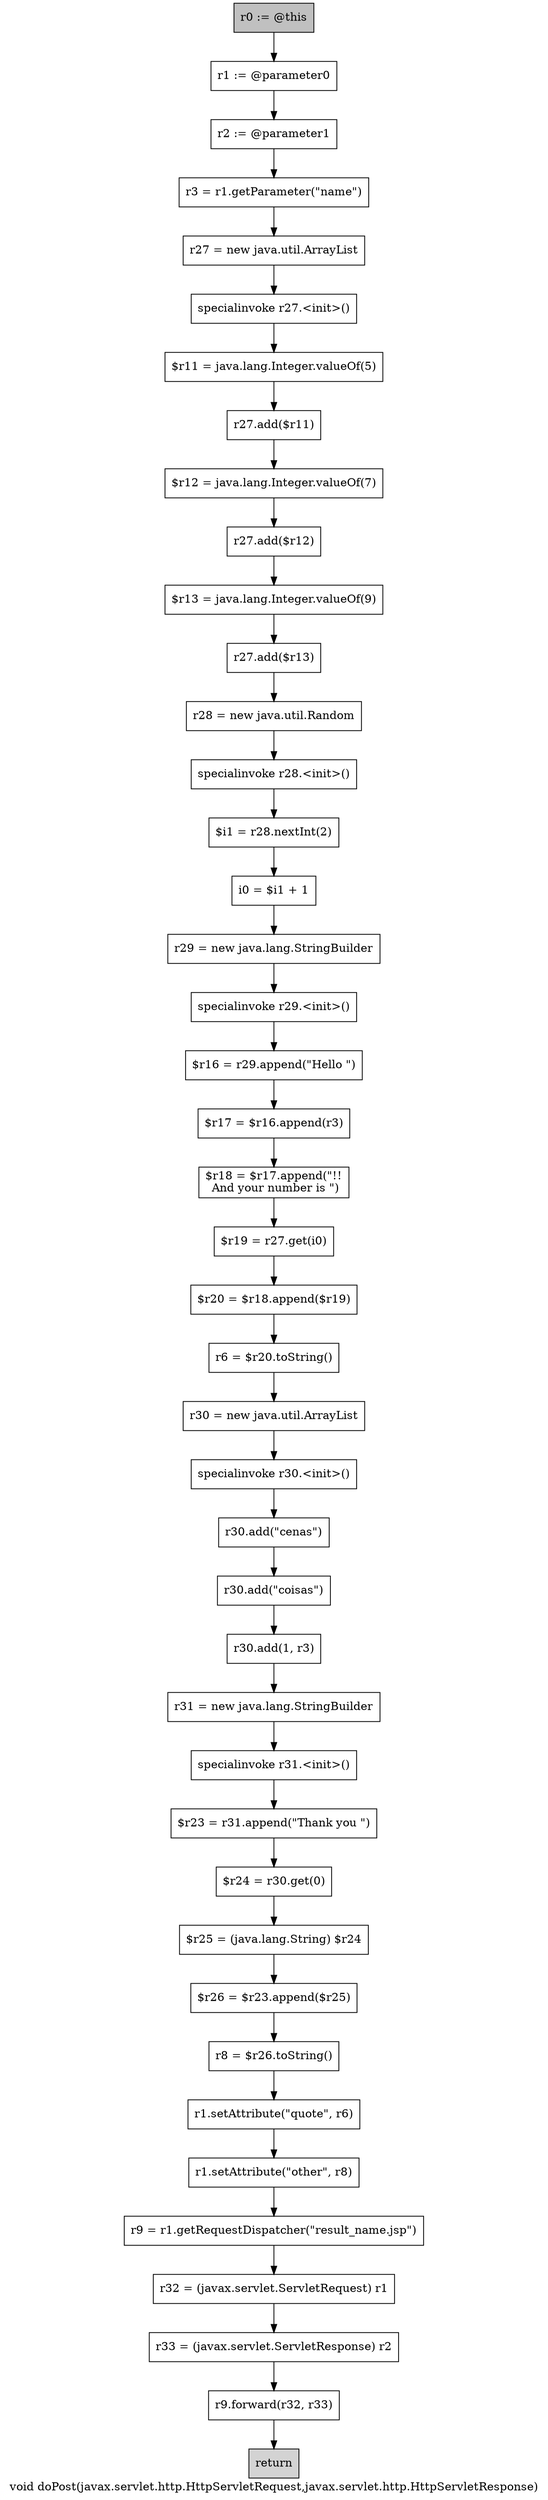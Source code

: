 digraph "void doPost(javax.servlet.http.HttpServletRequest,javax.servlet.http.HttpServletResponse)" {
    label="void doPost(javax.servlet.http.HttpServletRequest,javax.servlet.http.HttpServletResponse)";
    node [shape=box];
    "0" [style=filled,fillcolor=gray,label="r0 := @this",];
    "1" [label="r1 := @parameter0",];
    "0"->"1";
    "2" [label="r2 := @parameter1",];
    "1"->"2";
    "3" [label="r3 = r1.getParameter(\"name\")",];
    "2"->"3";
    "4" [label="r27 = new java.util.ArrayList",];
    "3"->"4";
    "5" [label="specialinvoke r27.<init>()",];
    "4"->"5";
    "6" [label="$r11 = java.lang.Integer.valueOf(5)",];
    "5"->"6";
    "7" [label="r27.add($r11)",];
    "6"->"7";
    "8" [label="$r12 = java.lang.Integer.valueOf(7)",];
    "7"->"8";
    "9" [label="r27.add($r12)",];
    "8"->"9";
    "10" [label="$r13 = java.lang.Integer.valueOf(9)",];
    "9"->"10";
    "11" [label="r27.add($r13)",];
    "10"->"11";
    "12" [label="r28 = new java.util.Random",];
    "11"->"12";
    "13" [label="specialinvoke r28.<init>()",];
    "12"->"13";
    "14" [label="$i1 = r28.nextInt(2)",];
    "13"->"14";
    "15" [label="i0 = $i1 + 1",];
    "14"->"15";
    "16" [label="r29 = new java.lang.StringBuilder",];
    "15"->"16";
    "17" [label="specialinvoke r29.<init>()",];
    "16"->"17";
    "18" [label="$r16 = r29.append(\"Hello \")",];
    "17"->"18";
    "19" [label="$r17 = $r16.append(r3)",];
    "18"->"19";
    "20" [label="$r18 = $r17.append(\"!!\n And your number is \")",];
    "19"->"20";
    "21" [label="$r19 = r27.get(i0)",];
    "20"->"21";
    "22" [label="$r20 = $r18.append($r19)",];
    "21"->"22";
    "23" [label="r6 = $r20.toString()",];
    "22"->"23";
    "24" [label="r30 = new java.util.ArrayList",];
    "23"->"24";
    "25" [label="specialinvoke r30.<init>()",];
    "24"->"25";
    "26" [label="r30.add(\"cenas\")",];
    "25"->"26";
    "27" [label="r30.add(\"coisas\")",];
    "26"->"27";
    "28" [label="r30.add(1, r3)",];
    "27"->"28";
    "29" [label="r31 = new java.lang.StringBuilder",];
    "28"->"29";
    "30" [label="specialinvoke r31.<init>()",];
    "29"->"30";
    "31" [label="$r23 = r31.append(\"Thank you \")",];
    "30"->"31";
    "32" [label="$r24 = r30.get(0)",];
    "31"->"32";
    "33" [label="$r25 = (java.lang.String) $r24",];
    "32"->"33";
    "34" [label="$r26 = $r23.append($r25)",];
    "33"->"34";
    "35" [label="r8 = $r26.toString()",];
    "34"->"35";
    "36" [label="r1.setAttribute(\"quote\", r6)",];
    "35"->"36";
    "37" [label="r1.setAttribute(\"other\", r8)",];
    "36"->"37";
    "38" [label="r9 = r1.getRequestDispatcher(\"result_name.jsp\")",];
    "37"->"38";
    "39" [label="r32 = (javax.servlet.ServletRequest) r1",];
    "38"->"39";
    "40" [label="r33 = (javax.servlet.ServletResponse) r2",];
    "39"->"40";
    "41" [label="r9.forward(r32, r33)",];
    "40"->"41";
    "42" [style=filled,fillcolor=lightgray,label="return",];
    "41"->"42";
}
